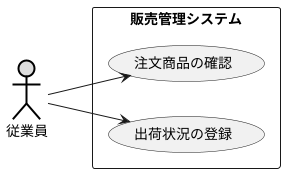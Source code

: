 @startuml ユースケース図
left to right direction
actor 従業員#DDDDDD;line:black;line.bold;
rectangle 販売管理システム {
usecase 注文商品の確認
usecase 出荷状況の登録
}
従業員 --> 注文商品の確認
従業員 --> 出荷状況の登録
@enduml